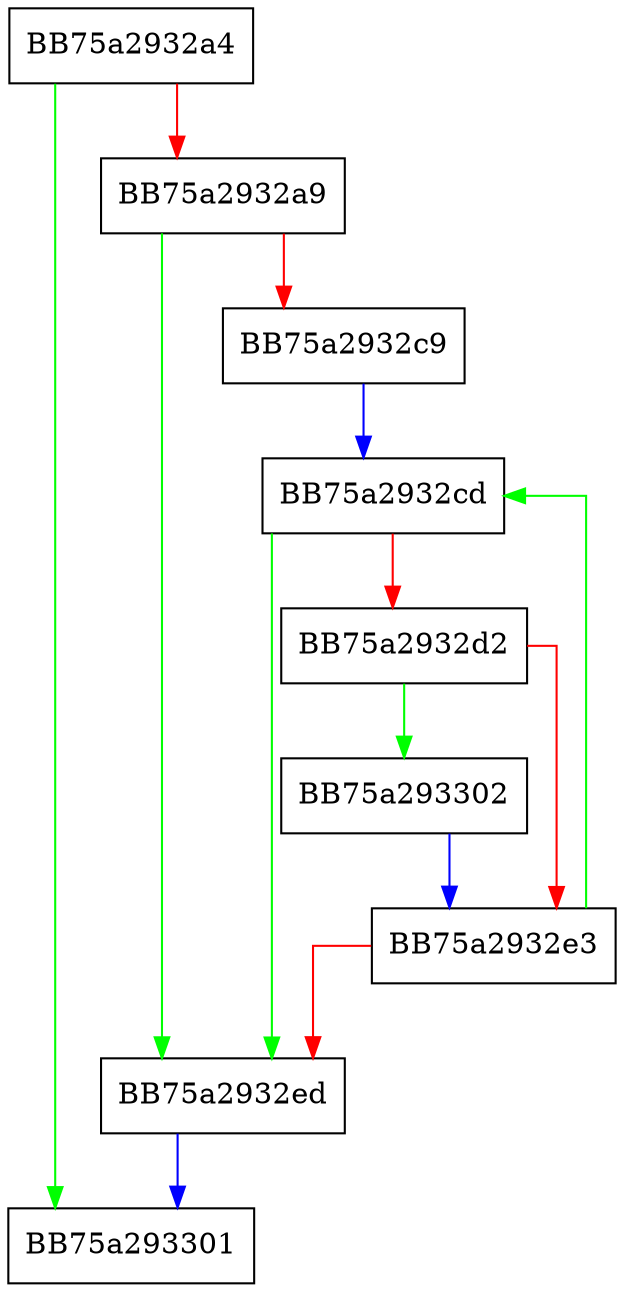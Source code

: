 digraph sqlite3SrcListAssignCursors {
  node [shape="box"];
  graph [splines=ortho];
  BB75a2932a4 -> BB75a293301 [color="green"];
  BB75a2932a4 -> BB75a2932a9 [color="red"];
  BB75a2932a9 -> BB75a2932ed [color="green"];
  BB75a2932a9 -> BB75a2932c9 [color="red"];
  BB75a2932c9 -> BB75a2932cd [color="blue"];
  BB75a2932cd -> BB75a2932ed [color="green"];
  BB75a2932cd -> BB75a2932d2 [color="red"];
  BB75a2932d2 -> BB75a293302 [color="green"];
  BB75a2932d2 -> BB75a2932e3 [color="red"];
  BB75a2932e3 -> BB75a2932cd [color="green"];
  BB75a2932e3 -> BB75a2932ed [color="red"];
  BB75a2932ed -> BB75a293301 [color="blue"];
  BB75a293302 -> BB75a2932e3 [color="blue"];
}
